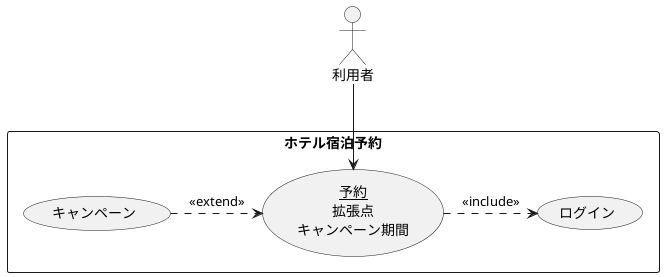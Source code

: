 @startuml ホテル
'left to right direction
actor 利用者 as user 
rectangle ホテル宿泊予約{
    usecase キャンペーン as C
    usecase (<u>予約</u>\n拡張点\nキャンペーン期間) as input
    usecase ログイン as L
}
C .> input : <<extend>>
input .> L : <<include>>
user --> input 
@enduml